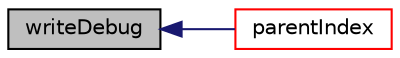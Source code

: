 digraph "writeDebug"
{
  bgcolor="transparent";
  edge [fontname="Helvetica",fontsize="10",labelfontname="Helvetica",labelfontsize="10"];
  node [fontname="Helvetica",fontsize="10",shape=record];
  rankdir="LR";
  Node4329 [label="writeDebug",height=0.2,width=0.4,color="black", fillcolor="grey75", style="filled", fontcolor="black"];
  Node4329 -> Node4330 [dir="back",color="midnightblue",fontsize="10",style="solid",fontname="Helvetica"];
  Node4330 [label="parentIndex",height=0.2,width=0.4,color="red",URL="$a22421.html#a15716c370058f05ae095d86b54361299",tooltip="Get parent of cell. "];
}
